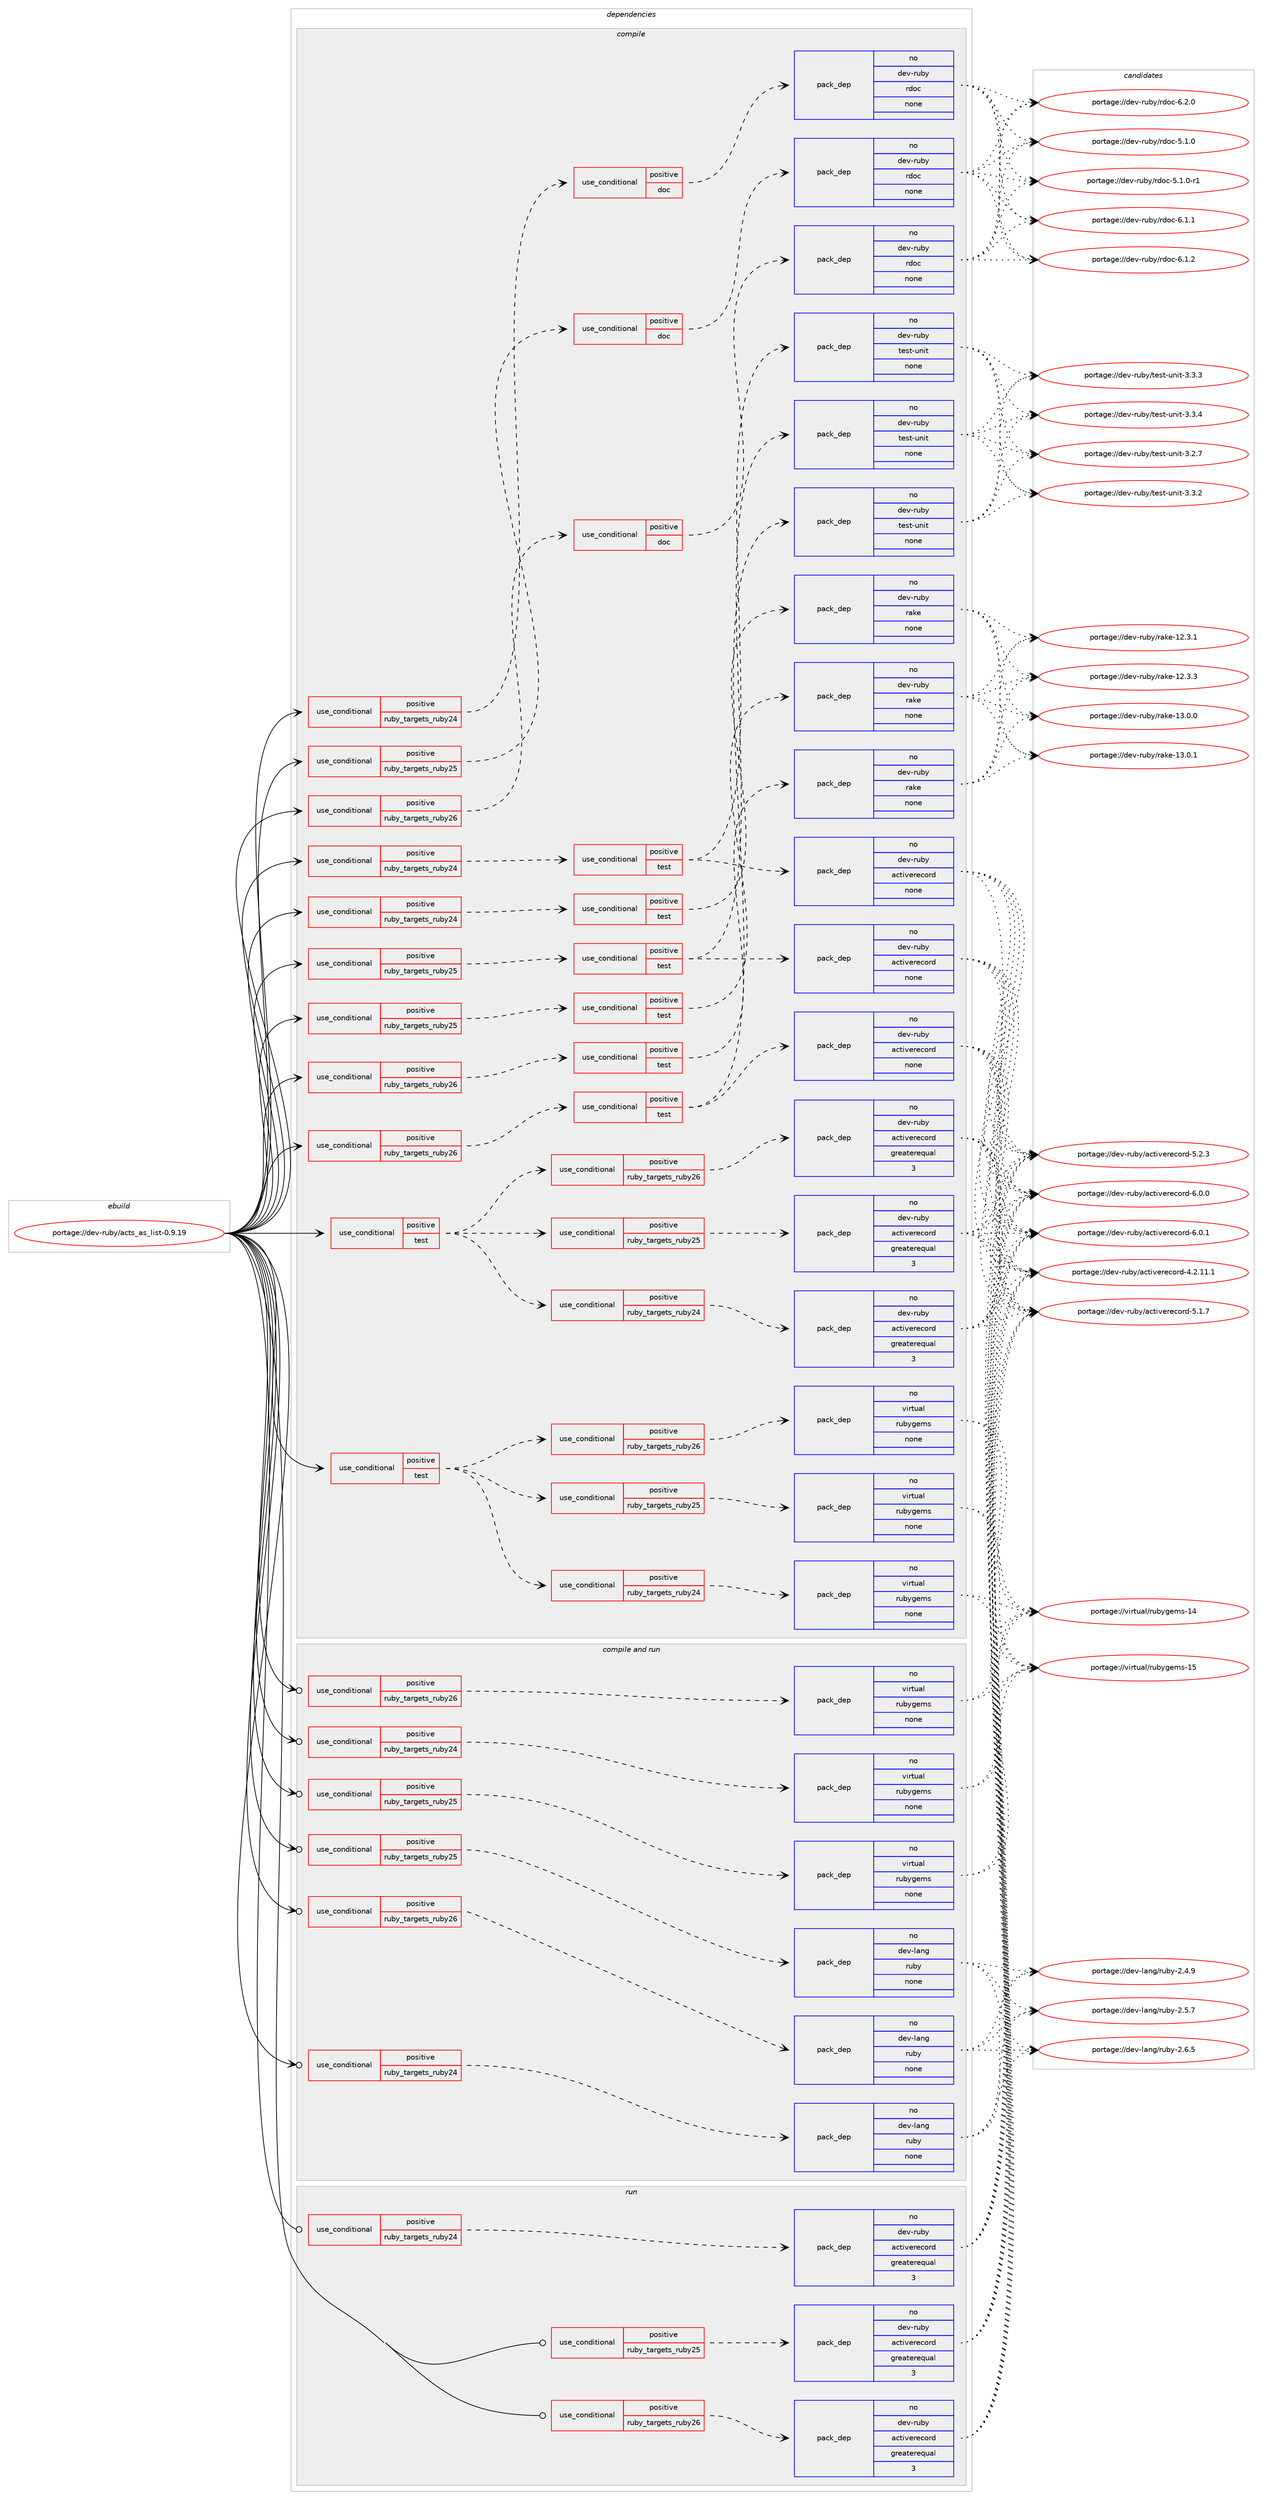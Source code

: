 digraph prolog {

# *************
# Graph options
# *************

newrank=true;
concentrate=true;
compound=true;
graph [rankdir=LR,fontname=Helvetica,fontsize=10,ranksep=1.5];#, ranksep=2.5, nodesep=0.2];
edge  [arrowhead=vee];
node  [fontname=Helvetica,fontsize=10];

# **********
# The ebuild
# **********

subgraph cluster_leftcol {
color=gray;
rank=same;
label=<<i>ebuild</i>>;
id [label="portage://dev-ruby/acts_as_list-0.9.19", color=red, width=4, href="../dev-ruby/acts_as_list-0.9.19.svg"];
}

# ****************
# The dependencies
# ****************

subgraph cluster_midcol {
color=gray;
label=<<i>dependencies</i>>;
subgraph cluster_compile {
fillcolor="#eeeeee";
style=filled;
label=<<i>compile</i>>;
subgraph cond46776 {
dependency210725 [label=<<TABLE BORDER="0" CELLBORDER="1" CELLSPACING="0" CELLPADDING="4"><TR><TD ROWSPAN="3" CELLPADDING="10">use_conditional</TD></TR><TR><TD>positive</TD></TR><TR><TD>ruby_targets_ruby24</TD></TR></TABLE>>, shape=none, color=red];
subgraph cond46777 {
dependency210726 [label=<<TABLE BORDER="0" CELLBORDER="1" CELLSPACING="0" CELLPADDING="4"><TR><TD ROWSPAN="3" CELLPADDING="10">use_conditional</TD></TR><TR><TD>positive</TD></TR><TR><TD>doc</TD></TR></TABLE>>, shape=none, color=red];
subgraph pack160495 {
dependency210727 [label=<<TABLE BORDER="0" CELLBORDER="1" CELLSPACING="0" CELLPADDING="4" WIDTH="220"><TR><TD ROWSPAN="6" CELLPADDING="30">pack_dep</TD></TR><TR><TD WIDTH="110">no</TD></TR><TR><TD>dev-ruby</TD></TR><TR><TD>rdoc</TD></TR><TR><TD>none</TD></TR><TR><TD></TD></TR></TABLE>>, shape=none, color=blue];
}
dependency210726:e -> dependency210727:w [weight=20,style="dashed",arrowhead="vee"];
}
dependency210725:e -> dependency210726:w [weight=20,style="dashed",arrowhead="vee"];
}
id:e -> dependency210725:w [weight=20,style="solid",arrowhead="vee"];
subgraph cond46778 {
dependency210728 [label=<<TABLE BORDER="0" CELLBORDER="1" CELLSPACING="0" CELLPADDING="4"><TR><TD ROWSPAN="3" CELLPADDING="10">use_conditional</TD></TR><TR><TD>positive</TD></TR><TR><TD>ruby_targets_ruby24</TD></TR></TABLE>>, shape=none, color=red];
subgraph cond46779 {
dependency210729 [label=<<TABLE BORDER="0" CELLBORDER="1" CELLSPACING="0" CELLPADDING="4"><TR><TD ROWSPAN="3" CELLPADDING="10">use_conditional</TD></TR><TR><TD>positive</TD></TR><TR><TD>test</TD></TR></TABLE>>, shape=none, color=red];
subgraph pack160496 {
dependency210730 [label=<<TABLE BORDER="0" CELLBORDER="1" CELLSPACING="0" CELLPADDING="4" WIDTH="220"><TR><TD ROWSPAN="6" CELLPADDING="30">pack_dep</TD></TR><TR><TD WIDTH="110">no</TD></TR><TR><TD>dev-ruby</TD></TR><TR><TD>rake</TD></TR><TR><TD>none</TD></TR><TR><TD></TD></TR></TABLE>>, shape=none, color=blue];
}
dependency210729:e -> dependency210730:w [weight=20,style="dashed",arrowhead="vee"];
}
dependency210728:e -> dependency210729:w [weight=20,style="dashed",arrowhead="vee"];
}
id:e -> dependency210728:w [weight=20,style="solid",arrowhead="vee"];
subgraph cond46780 {
dependency210731 [label=<<TABLE BORDER="0" CELLBORDER="1" CELLSPACING="0" CELLPADDING="4"><TR><TD ROWSPAN="3" CELLPADDING="10">use_conditional</TD></TR><TR><TD>positive</TD></TR><TR><TD>ruby_targets_ruby24</TD></TR></TABLE>>, shape=none, color=red];
subgraph cond46781 {
dependency210732 [label=<<TABLE BORDER="0" CELLBORDER="1" CELLSPACING="0" CELLPADDING="4"><TR><TD ROWSPAN="3" CELLPADDING="10">use_conditional</TD></TR><TR><TD>positive</TD></TR><TR><TD>test</TD></TR></TABLE>>, shape=none, color=red];
subgraph pack160497 {
dependency210733 [label=<<TABLE BORDER="0" CELLBORDER="1" CELLSPACING="0" CELLPADDING="4" WIDTH="220"><TR><TD ROWSPAN="6" CELLPADDING="30">pack_dep</TD></TR><TR><TD WIDTH="110">no</TD></TR><TR><TD>dev-ruby</TD></TR><TR><TD>test-unit</TD></TR><TR><TD>none</TD></TR><TR><TD></TD></TR></TABLE>>, shape=none, color=blue];
}
dependency210732:e -> dependency210733:w [weight=20,style="dashed",arrowhead="vee"];
subgraph pack160498 {
dependency210734 [label=<<TABLE BORDER="0" CELLBORDER="1" CELLSPACING="0" CELLPADDING="4" WIDTH="220"><TR><TD ROWSPAN="6" CELLPADDING="30">pack_dep</TD></TR><TR><TD WIDTH="110">no</TD></TR><TR><TD>dev-ruby</TD></TR><TR><TD>activerecord</TD></TR><TR><TD>none</TD></TR><TR><TD></TD></TR></TABLE>>, shape=none, color=blue];
}
dependency210732:e -> dependency210734:w [weight=20,style="dashed",arrowhead="vee"];
}
dependency210731:e -> dependency210732:w [weight=20,style="dashed",arrowhead="vee"];
}
id:e -> dependency210731:w [weight=20,style="solid",arrowhead="vee"];
subgraph cond46782 {
dependency210735 [label=<<TABLE BORDER="0" CELLBORDER="1" CELLSPACING="0" CELLPADDING="4"><TR><TD ROWSPAN="3" CELLPADDING="10">use_conditional</TD></TR><TR><TD>positive</TD></TR><TR><TD>ruby_targets_ruby25</TD></TR></TABLE>>, shape=none, color=red];
subgraph cond46783 {
dependency210736 [label=<<TABLE BORDER="0" CELLBORDER="1" CELLSPACING="0" CELLPADDING="4"><TR><TD ROWSPAN="3" CELLPADDING="10">use_conditional</TD></TR><TR><TD>positive</TD></TR><TR><TD>doc</TD></TR></TABLE>>, shape=none, color=red];
subgraph pack160499 {
dependency210737 [label=<<TABLE BORDER="0" CELLBORDER="1" CELLSPACING="0" CELLPADDING="4" WIDTH="220"><TR><TD ROWSPAN="6" CELLPADDING="30">pack_dep</TD></TR><TR><TD WIDTH="110">no</TD></TR><TR><TD>dev-ruby</TD></TR><TR><TD>rdoc</TD></TR><TR><TD>none</TD></TR><TR><TD></TD></TR></TABLE>>, shape=none, color=blue];
}
dependency210736:e -> dependency210737:w [weight=20,style="dashed",arrowhead="vee"];
}
dependency210735:e -> dependency210736:w [weight=20,style="dashed",arrowhead="vee"];
}
id:e -> dependency210735:w [weight=20,style="solid",arrowhead="vee"];
subgraph cond46784 {
dependency210738 [label=<<TABLE BORDER="0" CELLBORDER="1" CELLSPACING="0" CELLPADDING="4"><TR><TD ROWSPAN="3" CELLPADDING="10">use_conditional</TD></TR><TR><TD>positive</TD></TR><TR><TD>ruby_targets_ruby25</TD></TR></TABLE>>, shape=none, color=red];
subgraph cond46785 {
dependency210739 [label=<<TABLE BORDER="0" CELLBORDER="1" CELLSPACING="0" CELLPADDING="4"><TR><TD ROWSPAN="3" CELLPADDING="10">use_conditional</TD></TR><TR><TD>positive</TD></TR><TR><TD>test</TD></TR></TABLE>>, shape=none, color=red];
subgraph pack160500 {
dependency210740 [label=<<TABLE BORDER="0" CELLBORDER="1" CELLSPACING="0" CELLPADDING="4" WIDTH="220"><TR><TD ROWSPAN="6" CELLPADDING="30">pack_dep</TD></TR><TR><TD WIDTH="110">no</TD></TR><TR><TD>dev-ruby</TD></TR><TR><TD>rake</TD></TR><TR><TD>none</TD></TR><TR><TD></TD></TR></TABLE>>, shape=none, color=blue];
}
dependency210739:e -> dependency210740:w [weight=20,style="dashed",arrowhead="vee"];
}
dependency210738:e -> dependency210739:w [weight=20,style="dashed",arrowhead="vee"];
}
id:e -> dependency210738:w [weight=20,style="solid",arrowhead="vee"];
subgraph cond46786 {
dependency210741 [label=<<TABLE BORDER="0" CELLBORDER="1" CELLSPACING="0" CELLPADDING="4"><TR><TD ROWSPAN="3" CELLPADDING="10">use_conditional</TD></TR><TR><TD>positive</TD></TR><TR><TD>ruby_targets_ruby25</TD></TR></TABLE>>, shape=none, color=red];
subgraph cond46787 {
dependency210742 [label=<<TABLE BORDER="0" CELLBORDER="1" CELLSPACING="0" CELLPADDING="4"><TR><TD ROWSPAN="3" CELLPADDING="10">use_conditional</TD></TR><TR><TD>positive</TD></TR><TR><TD>test</TD></TR></TABLE>>, shape=none, color=red];
subgraph pack160501 {
dependency210743 [label=<<TABLE BORDER="0" CELLBORDER="1" CELLSPACING="0" CELLPADDING="4" WIDTH="220"><TR><TD ROWSPAN="6" CELLPADDING="30">pack_dep</TD></TR><TR><TD WIDTH="110">no</TD></TR><TR><TD>dev-ruby</TD></TR><TR><TD>test-unit</TD></TR><TR><TD>none</TD></TR><TR><TD></TD></TR></TABLE>>, shape=none, color=blue];
}
dependency210742:e -> dependency210743:w [weight=20,style="dashed",arrowhead="vee"];
subgraph pack160502 {
dependency210744 [label=<<TABLE BORDER="0" CELLBORDER="1" CELLSPACING="0" CELLPADDING="4" WIDTH="220"><TR><TD ROWSPAN="6" CELLPADDING="30">pack_dep</TD></TR><TR><TD WIDTH="110">no</TD></TR><TR><TD>dev-ruby</TD></TR><TR><TD>activerecord</TD></TR><TR><TD>none</TD></TR><TR><TD></TD></TR></TABLE>>, shape=none, color=blue];
}
dependency210742:e -> dependency210744:w [weight=20,style="dashed",arrowhead="vee"];
}
dependency210741:e -> dependency210742:w [weight=20,style="dashed",arrowhead="vee"];
}
id:e -> dependency210741:w [weight=20,style="solid",arrowhead="vee"];
subgraph cond46788 {
dependency210745 [label=<<TABLE BORDER="0" CELLBORDER="1" CELLSPACING="0" CELLPADDING="4"><TR><TD ROWSPAN="3" CELLPADDING="10">use_conditional</TD></TR><TR><TD>positive</TD></TR><TR><TD>ruby_targets_ruby26</TD></TR></TABLE>>, shape=none, color=red];
subgraph cond46789 {
dependency210746 [label=<<TABLE BORDER="0" CELLBORDER="1" CELLSPACING="0" CELLPADDING="4"><TR><TD ROWSPAN="3" CELLPADDING="10">use_conditional</TD></TR><TR><TD>positive</TD></TR><TR><TD>doc</TD></TR></TABLE>>, shape=none, color=red];
subgraph pack160503 {
dependency210747 [label=<<TABLE BORDER="0" CELLBORDER="1" CELLSPACING="0" CELLPADDING="4" WIDTH="220"><TR><TD ROWSPAN="6" CELLPADDING="30">pack_dep</TD></TR><TR><TD WIDTH="110">no</TD></TR><TR><TD>dev-ruby</TD></TR><TR><TD>rdoc</TD></TR><TR><TD>none</TD></TR><TR><TD></TD></TR></TABLE>>, shape=none, color=blue];
}
dependency210746:e -> dependency210747:w [weight=20,style="dashed",arrowhead="vee"];
}
dependency210745:e -> dependency210746:w [weight=20,style="dashed",arrowhead="vee"];
}
id:e -> dependency210745:w [weight=20,style="solid",arrowhead="vee"];
subgraph cond46790 {
dependency210748 [label=<<TABLE BORDER="0" CELLBORDER="1" CELLSPACING="0" CELLPADDING="4"><TR><TD ROWSPAN="3" CELLPADDING="10">use_conditional</TD></TR><TR><TD>positive</TD></TR><TR><TD>ruby_targets_ruby26</TD></TR></TABLE>>, shape=none, color=red];
subgraph cond46791 {
dependency210749 [label=<<TABLE BORDER="0" CELLBORDER="1" CELLSPACING="0" CELLPADDING="4"><TR><TD ROWSPAN="3" CELLPADDING="10">use_conditional</TD></TR><TR><TD>positive</TD></TR><TR><TD>test</TD></TR></TABLE>>, shape=none, color=red];
subgraph pack160504 {
dependency210750 [label=<<TABLE BORDER="0" CELLBORDER="1" CELLSPACING="0" CELLPADDING="4" WIDTH="220"><TR><TD ROWSPAN="6" CELLPADDING="30">pack_dep</TD></TR><TR><TD WIDTH="110">no</TD></TR><TR><TD>dev-ruby</TD></TR><TR><TD>rake</TD></TR><TR><TD>none</TD></TR><TR><TD></TD></TR></TABLE>>, shape=none, color=blue];
}
dependency210749:e -> dependency210750:w [weight=20,style="dashed",arrowhead="vee"];
}
dependency210748:e -> dependency210749:w [weight=20,style="dashed",arrowhead="vee"];
}
id:e -> dependency210748:w [weight=20,style="solid",arrowhead="vee"];
subgraph cond46792 {
dependency210751 [label=<<TABLE BORDER="0" CELLBORDER="1" CELLSPACING="0" CELLPADDING="4"><TR><TD ROWSPAN="3" CELLPADDING="10">use_conditional</TD></TR><TR><TD>positive</TD></TR><TR><TD>ruby_targets_ruby26</TD></TR></TABLE>>, shape=none, color=red];
subgraph cond46793 {
dependency210752 [label=<<TABLE BORDER="0" CELLBORDER="1" CELLSPACING="0" CELLPADDING="4"><TR><TD ROWSPAN="3" CELLPADDING="10">use_conditional</TD></TR><TR><TD>positive</TD></TR><TR><TD>test</TD></TR></TABLE>>, shape=none, color=red];
subgraph pack160505 {
dependency210753 [label=<<TABLE BORDER="0" CELLBORDER="1" CELLSPACING="0" CELLPADDING="4" WIDTH="220"><TR><TD ROWSPAN="6" CELLPADDING="30">pack_dep</TD></TR><TR><TD WIDTH="110">no</TD></TR><TR><TD>dev-ruby</TD></TR><TR><TD>test-unit</TD></TR><TR><TD>none</TD></TR><TR><TD></TD></TR></TABLE>>, shape=none, color=blue];
}
dependency210752:e -> dependency210753:w [weight=20,style="dashed",arrowhead="vee"];
subgraph pack160506 {
dependency210754 [label=<<TABLE BORDER="0" CELLBORDER="1" CELLSPACING="0" CELLPADDING="4" WIDTH="220"><TR><TD ROWSPAN="6" CELLPADDING="30">pack_dep</TD></TR><TR><TD WIDTH="110">no</TD></TR><TR><TD>dev-ruby</TD></TR><TR><TD>activerecord</TD></TR><TR><TD>none</TD></TR><TR><TD></TD></TR></TABLE>>, shape=none, color=blue];
}
dependency210752:e -> dependency210754:w [weight=20,style="dashed",arrowhead="vee"];
}
dependency210751:e -> dependency210752:w [weight=20,style="dashed",arrowhead="vee"];
}
id:e -> dependency210751:w [weight=20,style="solid",arrowhead="vee"];
subgraph cond46794 {
dependency210755 [label=<<TABLE BORDER="0" CELLBORDER="1" CELLSPACING="0" CELLPADDING="4"><TR><TD ROWSPAN="3" CELLPADDING="10">use_conditional</TD></TR><TR><TD>positive</TD></TR><TR><TD>test</TD></TR></TABLE>>, shape=none, color=red];
subgraph cond46795 {
dependency210756 [label=<<TABLE BORDER="0" CELLBORDER="1" CELLSPACING="0" CELLPADDING="4"><TR><TD ROWSPAN="3" CELLPADDING="10">use_conditional</TD></TR><TR><TD>positive</TD></TR><TR><TD>ruby_targets_ruby24</TD></TR></TABLE>>, shape=none, color=red];
subgraph pack160507 {
dependency210757 [label=<<TABLE BORDER="0" CELLBORDER="1" CELLSPACING="0" CELLPADDING="4" WIDTH="220"><TR><TD ROWSPAN="6" CELLPADDING="30">pack_dep</TD></TR><TR><TD WIDTH="110">no</TD></TR><TR><TD>dev-ruby</TD></TR><TR><TD>activerecord</TD></TR><TR><TD>greaterequal</TD></TR><TR><TD>3</TD></TR></TABLE>>, shape=none, color=blue];
}
dependency210756:e -> dependency210757:w [weight=20,style="dashed",arrowhead="vee"];
}
dependency210755:e -> dependency210756:w [weight=20,style="dashed",arrowhead="vee"];
subgraph cond46796 {
dependency210758 [label=<<TABLE BORDER="0" CELLBORDER="1" CELLSPACING="0" CELLPADDING="4"><TR><TD ROWSPAN="3" CELLPADDING="10">use_conditional</TD></TR><TR><TD>positive</TD></TR><TR><TD>ruby_targets_ruby25</TD></TR></TABLE>>, shape=none, color=red];
subgraph pack160508 {
dependency210759 [label=<<TABLE BORDER="0" CELLBORDER="1" CELLSPACING="0" CELLPADDING="4" WIDTH="220"><TR><TD ROWSPAN="6" CELLPADDING="30">pack_dep</TD></TR><TR><TD WIDTH="110">no</TD></TR><TR><TD>dev-ruby</TD></TR><TR><TD>activerecord</TD></TR><TR><TD>greaterequal</TD></TR><TR><TD>3</TD></TR></TABLE>>, shape=none, color=blue];
}
dependency210758:e -> dependency210759:w [weight=20,style="dashed",arrowhead="vee"];
}
dependency210755:e -> dependency210758:w [weight=20,style="dashed",arrowhead="vee"];
subgraph cond46797 {
dependency210760 [label=<<TABLE BORDER="0" CELLBORDER="1" CELLSPACING="0" CELLPADDING="4"><TR><TD ROWSPAN="3" CELLPADDING="10">use_conditional</TD></TR><TR><TD>positive</TD></TR><TR><TD>ruby_targets_ruby26</TD></TR></TABLE>>, shape=none, color=red];
subgraph pack160509 {
dependency210761 [label=<<TABLE BORDER="0" CELLBORDER="1" CELLSPACING="0" CELLPADDING="4" WIDTH="220"><TR><TD ROWSPAN="6" CELLPADDING="30">pack_dep</TD></TR><TR><TD WIDTH="110">no</TD></TR><TR><TD>dev-ruby</TD></TR><TR><TD>activerecord</TD></TR><TR><TD>greaterequal</TD></TR><TR><TD>3</TD></TR></TABLE>>, shape=none, color=blue];
}
dependency210760:e -> dependency210761:w [weight=20,style="dashed",arrowhead="vee"];
}
dependency210755:e -> dependency210760:w [weight=20,style="dashed",arrowhead="vee"];
}
id:e -> dependency210755:w [weight=20,style="solid",arrowhead="vee"];
subgraph cond46798 {
dependency210762 [label=<<TABLE BORDER="0" CELLBORDER="1" CELLSPACING="0" CELLPADDING="4"><TR><TD ROWSPAN="3" CELLPADDING="10">use_conditional</TD></TR><TR><TD>positive</TD></TR><TR><TD>test</TD></TR></TABLE>>, shape=none, color=red];
subgraph cond46799 {
dependency210763 [label=<<TABLE BORDER="0" CELLBORDER="1" CELLSPACING="0" CELLPADDING="4"><TR><TD ROWSPAN="3" CELLPADDING="10">use_conditional</TD></TR><TR><TD>positive</TD></TR><TR><TD>ruby_targets_ruby24</TD></TR></TABLE>>, shape=none, color=red];
subgraph pack160510 {
dependency210764 [label=<<TABLE BORDER="0" CELLBORDER="1" CELLSPACING="0" CELLPADDING="4" WIDTH="220"><TR><TD ROWSPAN="6" CELLPADDING="30">pack_dep</TD></TR><TR><TD WIDTH="110">no</TD></TR><TR><TD>virtual</TD></TR><TR><TD>rubygems</TD></TR><TR><TD>none</TD></TR><TR><TD></TD></TR></TABLE>>, shape=none, color=blue];
}
dependency210763:e -> dependency210764:w [weight=20,style="dashed",arrowhead="vee"];
}
dependency210762:e -> dependency210763:w [weight=20,style="dashed",arrowhead="vee"];
subgraph cond46800 {
dependency210765 [label=<<TABLE BORDER="0" CELLBORDER="1" CELLSPACING="0" CELLPADDING="4"><TR><TD ROWSPAN="3" CELLPADDING="10">use_conditional</TD></TR><TR><TD>positive</TD></TR><TR><TD>ruby_targets_ruby25</TD></TR></TABLE>>, shape=none, color=red];
subgraph pack160511 {
dependency210766 [label=<<TABLE BORDER="0" CELLBORDER="1" CELLSPACING="0" CELLPADDING="4" WIDTH="220"><TR><TD ROWSPAN="6" CELLPADDING="30">pack_dep</TD></TR><TR><TD WIDTH="110">no</TD></TR><TR><TD>virtual</TD></TR><TR><TD>rubygems</TD></TR><TR><TD>none</TD></TR><TR><TD></TD></TR></TABLE>>, shape=none, color=blue];
}
dependency210765:e -> dependency210766:w [weight=20,style="dashed",arrowhead="vee"];
}
dependency210762:e -> dependency210765:w [weight=20,style="dashed",arrowhead="vee"];
subgraph cond46801 {
dependency210767 [label=<<TABLE BORDER="0" CELLBORDER="1" CELLSPACING="0" CELLPADDING="4"><TR><TD ROWSPAN="3" CELLPADDING="10">use_conditional</TD></TR><TR><TD>positive</TD></TR><TR><TD>ruby_targets_ruby26</TD></TR></TABLE>>, shape=none, color=red];
subgraph pack160512 {
dependency210768 [label=<<TABLE BORDER="0" CELLBORDER="1" CELLSPACING="0" CELLPADDING="4" WIDTH="220"><TR><TD ROWSPAN="6" CELLPADDING="30">pack_dep</TD></TR><TR><TD WIDTH="110">no</TD></TR><TR><TD>virtual</TD></TR><TR><TD>rubygems</TD></TR><TR><TD>none</TD></TR><TR><TD></TD></TR></TABLE>>, shape=none, color=blue];
}
dependency210767:e -> dependency210768:w [weight=20,style="dashed",arrowhead="vee"];
}
dependency210762:e -> dependency210767:w [weight=20,style="dashed",arrowhead="vee"];
}
id:e -> dependency210762:w [weight=20,style="solid",arrowhead="vee"];
}
subgraph cluster_compileandrun {
fillcolor="#eeeeee";
style=filled;
label=<<i>compile and run</i>>;
subgraph cond46802 {
dependency210769 [label=<<TABLE BORDER="0" CELLBORDER="1" CELLSPACING="0" CELLPADDING="4"><TR><TD ROWSPAN="3" CELLPADDING="10">use_conditional</TD></TR><TR><TD>positive</TD></TR><TR><TD>ruby_targets_ruby24</TD></TR></TABLE>>, shape=none, color=red];
subgraph pack160513 {
dependency210770 [label=<<TABLE BORDER="0" CELLBORDER="1" CELLSPACING="0" CELLPADDING="4" WIDTH="220"><TR><TD ROWSPAN="6" CELLPADDING="30">pack_dep</TD></TR><TR><TD WIDTH="110">no</TD></TR><TR><TD>dev-lang</TD></TR><TR><TD>ruby</TD></TR><TR><TD>none</TD></TR><TR><TD></TD></TR></TABLE>>, shape=none, color=blue];
}
dependency210769:e -> dependency210770:w [weight=20,style="dashed",arrowhead="vee"];
}
id:e -> dependency210769:w [weight=20,style="solid",arrowhead="odotvee"];
subgraph cond46803 {
dependency210771 [label=<<TABLE BORDER="0" CELLBORDER="1" CELLSPACING="0" CELLPADDING="4"><TR><TD ROWSPAN="3" CELLPADDING="10">use_conditional</TD></TR><TR><TD>positive</TD></TR><TR><TD>ruby_targets_ruby24</TD></TR></TABLE>>, shape=none, color=red];
subgraph pack160514 {
dependency210772 [label=<<TABLE BORDER="0" CELLBORDER="1" CELLSPACING="0" CELLPADDING="4" WIDTH="220"><TR><TD ROWSPAN="6" CELLPADDING="30">pack_dep</TD></TR><TR><TD WIDTH="110">no</TD></TR><TR><TD>virtual</TD></TR><TR><TD>rubygems</TD></TR><TR><TD>none</TD></TR><TR><TD></TD></TR></TABLE>>, shape=none, color=blue];
}
dependency210771:e -> dependency210772:w [weight=20,style="dashed",arrowhead="vee"];
}
id:e -> dependency210771:w [weight=20,style="solid",arrowhead="odotvee"];
subgraph cond46804 {
dependency210773 [label=<<TABLE BORDER="0" CELLBORDER="1" CELLSPACING="0" CELLPADDING="4"><TR><TD ROWSPAN="3" CELLPADDING="10">use_conditional</TD></TR><TR><TD>positive</TD></TR><TR><TD>ruby_targets_ruby25</TD></TR></TABLE>>, shape=none, color=red];
subgraph pack160515 {
dependency210774 [label=<<TABLE BORDER="0" CELLBORDER="1" CELLSPACING="0" CELLPADDING="4" WIDTH="220"><TR><TD ROWSPAN="6" CELLPADDING="30">pack_dep</TD></TR><TR><TD WIDTH="110">no</TD></TR><TR><TD>dev-lang</TD></TR><TR><TD>ruby</TD></TR><TR><TD>none</TD></TR><TR><TD></TD></TR></TABLE>>, shape=none, color=blue];
}
dependency210773:e -> dependency210774:w [weight=20,style="dashed",arrowhead="vee"];
}
id:e -> dependency210773:w [weight=20,style="solid",arrowhead="odotvee"];
subgraph cond46805 {
dependency210775 [label=<<TABLE BORDER="0" CELLBORDER="1" CELLSPACING="0" CELLPADDING="4"><TR><TD ROWSPAN="3" CELLPADDING="10">use_conditional</TD></TR><TR><TD>positive</TD></TR><TR><TD>ruby_targets_ruby25</TD></TR></TABLE>>, shape=none, color=red];
subgraph pack160516 {
dependency210776 [label=<<TABLE BORDER="0" CELLBORDER="1" CELLSPACING="0" CELLPADDING="4" WIDTH="220"><TR><TD ROWSPAN="6" CELLPADDING="30">pack_dep</TD></TR><TR><TD WIDTH="110">no</TD></TR><TR><TD>virtual</TD></TR><TR><TD>rubygems</TD></TR><TR><TD>none</TD></TR><TR><TD></TD></TR></TABLE>>, shape=none, color=blue];
}
dependency210775:e -> dependency210776:w [weight=20,style="dashed",arrowhead="vee"];
}
id:e -> dependency210775:w [weight=20,style="solid",arrowhead="odotvee"];
subgraph cond46806 {
dependency210777 [label=<<TABLE BORDER="0" CELLBORDER="1" CELLSPACING="0" CELLPADDING="4"><TR><TD ROWSPAN="3" CELLPADDING="10">use_conditional</TD></TR><TR><TD>positive</TD></TR><TR><TD>ruby_targets_ruby26</TD></TR></TABLE>>, shape=none, color=red];
subgraph pack160517 {
dependency210778 [label=<<TABLE BORDER="0" CELLBORDER="1" CELLSPACING="0" CELLPADDING="4" WIDTH="220"><TR><TD ROWSPAN="6" CELLPADDING="30">pack_dep</TD></TR><TR><TD WIDTH="110">no</TD></TR><TR><TD>dev-lang</TD></TR><TR><TD>ruby</TD></TR><TR><TD>none</TD></TR><TR><TD></TD></TR></TABLE>>, shape=none, color=blue];
}
dependency210777:e -> dependency210778:w [weight=20,style="dashed",arrowhead="vee"];
}
id:e -> dependency210777:w [weight=20,style="solid",arrowhead="odotvee"];
subgraph cond46807 {
dependency210779 [label=<<TABLE BORDER="0" CELLBORDER="1" CELLSPACING="0" CELLPADDING="4"><TR><TD ROWSPAN="3" CELLPADDING="10">use_conditional</TD></TR><TR><TD>positive</TD></TR><TR><TD>ruby_targets_ruby26</TD></TR></TABLE>>, shape=none, color=red];
subgraph pack160518 {
dependency210780 [label=<<TABLE BORDER="0" CELLBORDER="1" CELLSPACING="0" CELLPADDING="4" WIDTH="220"><TR><TD ROWSPAN="6" CELLPADDING="30">pack_dep</TD></TR><TR><TD WIDTH="110">no</TD></TR><TR><TD>virtual</TD></TR><TR><TD>rubygems</TD></TR><TR><TD>none</TD></TR><TR><TD></TD></TR></TABLE>>, shape=none, color=blue];
}
dependency210779:e -> dependency210780:w [weight=20,style="dashed",arrowhead="vee"];
}
id:e -> dependency210779:w [weight=20,style="solid",arrowhead="odotvee"];
}
subgraph cluster_run {
fillcolor="#eeeeee";
style=filled;
label=<<i>run</i>>;
subgraph cond46808 {
dependency210781 [label=<<TABLE BORDER="0" CELLBORDER="1" CELLSPACING="0" CELLPADDING="4"><TR><TD ROWSPAN="3" CELLPADDING="10">use_conditional</TD></TR><TR><TD>positive</TD></TR><TR><TD>ruby_targets_ruby24</TD></TR></TABLE>>, shape=none, color=red];
subgraph pack160519 {
dependency210782 [label=<<TABLE BORDER="0" CELLBORDER="1" CELLSPACING="0" CELLPADDING="4" WIDTH="220"><TR><TD ROWSPAN="6" CELLPADDING="30">pack_dep</TD></TR><TR><TD WIDTH="110">no</TD></TR><TR><TD>dev-ruby</TD></TR><TR><TD>activerecord</TD></TR><TR><TD>greaterequal</TD></TR><TR><TD>3</TD></TR></TABLE>>, shape=none, color=blue];
}
dependency210781:e -> dependency210782:w [weight=20,style="dashed",arrowhead="vee"];
}
id:e -> dependency210781:w [weight=20,style="solid",arrowhead="odot"];
subgraph cond46809 {
dependency210783 [label=<<TABLE BORDER="0" CELLBORDER="1" CELLSPACING="0" CELLPADDING="4"><TR><TD ROWSPAN="3" CELLPADDING="10">use_conditional</TD></TR><TR><TD>positive</TD></TR><TR><TD>ruby_targets_ruby25</TD></TR></TABLE>>, shape=none, color=red];
subgraph pack160520 {
dependency210784 [label=<<TABLE BORDER="0" CELLBORDER="1" CELLSPACING="0" CELLPADDING="4" WIDTH="220"><TR><TD ROWSPAN="6" CELLPADDING="30">pack_dep</TD></TR><TR><TD WIDTH="110">no</TD></TR><TR><TD>dev-ruby</TD></TR><TR><TD>activerecord</TD></TR><TR><TD>greaterequal</TD></TR><TR><TD>3</TD></TR></TABLE>>, shape=none, color=blue];
}
dependency210783:e -> dependency210784:w [weight=20,style="dashed",arrowhead="vee"];
}
id:e -> dependency210783:w [weight=20,style="solid",arrowhead="odot"];
subgraph cond46810 {
dependency210785 [label=<<TABLE BORDER="0" CELLBORDER="1" CELLSPACING="0" CELLPADDING="4"><TR><TD ROWSPAN="3" CELLPADDING="10">use_conditional</TD></TR><TR><TD>positive</TD></TR><TR><TD>ruby_targets_ruby26</TD></TR></TABLE>>, shape=none, color=red];
subgraph pack160521 {
dependency210786 [label=<<TABLE BORDER="0" CELLBORDER="1" CELLSPACING="0" CELLPADDING="4" WIDTH="220"><TR><TD ROWSPAN="6" CELLPADDING="30">pack_dep</TD></TR><TR><TD WIDTH="110">no</TD></TR><TR><TD>dev-ruby</TD></TR><TR><TD>activerecord</TD></TR><TR><TD>greaterequal</TD></TR><TR><TD>3</TD></TR></TABLE>>, shape=none, color=blue];
}
dependency210785:e -> dependency210786:w [weight=20,style="dashed",arrowhead="vee"];
}
id:e -> dependency210785:w [weight=20,style="solid",arrowhead="odot"];
}
}

# **************
# The candidates
# **************

subgraph cluster_choices {
rank=same;
color=gray;
label=<<i>candidates</i>>;

subgraph choice160495 {
color=black;
nodesep=1;
choiceportage10010111845114117981214711410011199455346494648 [label="portage://dev-ruby/rdoc-5.1.0", color=red, width=4,href="../dev-ruby/rdoc-5.1.0.svg"];
choiceportage100101118451141179812147114100111994553464946484511449 [label="portage://dev-ruby/rdoc-5.1.0-r1", color=red, width=4,href="../dev-ruby/rdoc-5.1.0-r1.svg"];
choiceportage10010111845114117981214711410011199455446494649 [label="portage://dev-ruby/rdoc-6.1.1", color=red, width=4,href="../dev-ruby/rdoc-6.1.1.svg"];
choiceportage10010111845114117981214711410011199455446494650 [label="portage://dev-ruby/rdoc-6.1.2", color=red, width=4,href="../dev-ruby/rdoc-6.1.2.svg"];
choiceportage10010111845114117981214711410011199455446504648 [label="portage://dev-ruby/rdoc-6.2.0", color=red, width=4,href="../dev-ruby/rdoc-6.2.0.svg"];
dependency210727:e -> choiceportage10010111845114117981214711410011199455346494648:w [style=dotted,weight="100"];
dependency210727:e -> choiceportage100101118451141179812147114100111994553464946484511449:w [style=dotted,weight="100"];
dependency210727:e -> choiceportage10010111845114117981214711410011199455446494649:w [style=dotted,weight="100"];
dependency210727:e -> choiceportage10010111845114117981214711410011199455446494650:w [style=dotted,weight="100"];
dependency210727:e -> choiceportage10010111845114117981214711410011199455446504648:w [style=dotted,weight="100"];
}
subgraph choice160496 {
color=black;
nodesep=1;
choiceportage1001011184511411798121471149710710145495046514649 [label="portage://dev-ruby/rake-12.3.1", color=red, width=4,href="../dev-ruby/rake-12.3.1.svg"];
choiceportage1001011184511411798121471149710710145495046514651 [label="portage://dev-ruby/rake-12.3.3", color=red, width=4,href="../dev-ruby/rake-12.3.3.svg"];
choiceportage1001011184511411798121471149710710145495146484648 [label="portage://dev-ruby/rake-13.0.0", color=red, width=4,href="../dev-ruby/rake-13.0.0.svg"];
choiceportage1001011184511411798121471149710710145495146484649 [label="portage://dev-ruby/rake-13.0.1", color=red, width=4,href="../dev-ruby/rake-13.0.1.svg"];
dependency210730:e -> choiceportage1001011184511411798121471149710710145495046514649:w [style=dotted,weight="100"];
dependency210730:e -> choiceportage1001011184511411798121471149710710145495046514651:w [style=dotted,weight="100"];
dependency210730:e -> choiceportage1001011184511411798121471149710710145495146484648:w [style=dotted,weight="100"];
dependency210730:e -> choiceportage1001011184511411798121471149710710145495146484649:w [style=dotted,weight="100"];
}
subgraph choice160497 {
color=black;
nodesep=1;
choiceportage10010111845114117981214711610111511645117110105116455146504655 [label="portage://dev-ruby/test-unit-3.2.7", color=red, width=4,href="../dev-ruby/test-unit-3.2.7.svg"];
choiceportage10010111845114117981214711610111511645117110105116455146514650 [label="portage://dev-ruby/test-unit-3.3.2", color=red, width=4,href="../dev-ruby/test-unit-3.3.2.svg"];
choiceportage10010111845114117981214711610111511645117110105116455146514651 [label="portage://dev-ruby/test-unit-3.3.3", color=red, width=4,href="../dev-ruby/test-unit-3.3.3.svg"];
choiceportage10010111845114117981214711610111511645117110105116455146514652 [label="portage://dev-ruby/test-unit-3.3.4", color=red, width=4,href="../dev-ruby/test-unit-3.3.4.svg"];
dependency210733:e -> choiceportage10010111845114117981214711610111511645117110105116455146504655:w [style=dotted,weight="100"];
dependency210733:e -> choiceportage10010111845114117981214711610111511645117110105116455146514650:w [style=dotted,weight="100"];
dependency210733:e -> choiceportage10010111845114117981214711610111511645117110105116455146514651:w [style=dotted,weight="100"];
dependency210733:e -> choiceportage10010111845114117981214711610111511645117110105116455146514652:w [style=dotted,weight="100"];
}
subgraph choice160498 {
color=black;
nodesep=1;
choiceportage100101118451141179812147979911610511810111410199111114100455246504649494649 [label="portage://dev-ruby/activerecord-4.2.11.1", color=red, width=4,href="../dev-ruby/activerecord-4.2.11.1.svg"];
choiceportage100101118451141179812147979911610511810111410199111114100455346494655 [label="portage://dev-ruby/activerecord-5.1.7", color=red, width=4,href="../dev-ruby/activerecord-5.1.7.svg"];
choiceportage100101118451141179812147979911610511810111410199111114100455346504651 [label="portage://dev-ruby/activerecord-5.2.3", color=red, width=4,href="../dev-ruby/activerecord-5.2.3.svg"];
choiceportage100101118451141179812147979911610511810111410199111114100455446484648 [label="portage://dev-ruby/activerecord-6.0.0", color=red, width=4,href="../dev-ruby/activerecord-6.0.0.svg"];
choiceportage100101118451141179812147979911610511810111410199111114100455446484649 [label="portage://dev-ruby/activerecord-6.0.1", color=red, width=4,href="../dev-ruby/activerecord-6.0.1.svg"];
dependency210734:e -> choiceportage100101118451141179812147979911610511810111410199111114100455246504649494649:w [style=dotted,weight="100"];
dependency210734:e -> choiceportage100101118451141179812147979911610511810111410199111114100455346494655:w [style=dotted,weight="100"];
dependency210734:e -> choiceportage100101118451141179812147979911610511810111410199111114100455346504651:w [style=dotted,weight="100"];
dependency210734:e -> choiceportage100101118451141179812147979911610511810111410199111114100455446484648:w [style=dotted,weight="100"];
dependency210734:e -> choiceportage100101118451141179812147979911610511810111410199111114100455446484649:w [style=dotted,weight="100"];
}
subgraph choice160499 {
color=black;
nodesep=1;
choiceportage10010111845114117981214711410011199455346494648 [label="portage://dev-ruby/rdoc-5.1.0", color=red, width=4,href="../dev-ruby/rdoc-5.1.0.svg"];
choiceportage100101118451141179812147114100111994553464946484511449 [label="portage://dev-ruby/rdoc-5.1.0-r1", color=red, width=4,href="../dev-ruby/rdoc-5.1.0-r1.svg"];
choiceportage10010111845114117981214711410011199455446494649 [label="portage://dev-ruby/rdoc-6.1.1", color=red, width=4,href="../dev-ruby/rdoc-6.1.1.svg"];
choiceportage10010111845114117981214711410011199455446494650 [label="portage://dev-ruby/rdoc-6.1.2", color=red, width=4,href="../dev-ruby/rdoc-6.1.2.svg"];
choiceportage10010111845114117981214711410011199455446504648 [label="portage://dev-ruby/rdoc-6.2.0", color=red, width=4,href="../dev-ruby/rdoc-6.2.0.svg"];
dependency210737:e -> choiceportage10010111845114117981214711410011199455346494648:w [style=dotted,weight="100"];
dependency210737:e -> choiceportage100101118451141179812147114100111994553464946484511449:w [style=dotted,weight="100"];
dependency210737:e -> choiceportage10010111845114117981214711410011199455446494649:w [style=dotted,weight="100"];
dependency210737:e -> choiceportage10010111845114117981214711410011199455446494650:w [style=dotted,weight="100"];
dependency210737:e -> choiceportage10010111845114117981214711410011199455446504648:w [style=dotted,weight="100"];
}
subgraph choice160500 {
color=black;
nodesep=1;
choiceportage1001011184511411798121471149710710145495046514649 [label="portage://dev-ruby/rake-12.3.1", color=red, width=4,href="../dev-ruby/rake-12.3.1.svg"];
choiceportage1001011184511411798121471149710710145495046514651 [label="portage://dev-ruby/rake-12.3.3", color=red, width=4,href="../dev-ruby/rake-12.3.3.svg"];
choiceportage1001011184511411798121471149710710145495146484648 [label="portage://dev-ruby/rake-13.0.0", color=red, width=4,href="../dev-ruby/rake-13.0.0.svg"];
choiceportage1001011184511411798121471149710710145495146484649 [label="portage://dev-ruby/rake-13.0.1", color=red, width=4,href="../dev-ruby/rake-13.0.1.svg"];
dependency210740:e -> choiceportage1001011184511411798121471149710710145495046514649:w [style=dotted,weight="100"];
dependency210740:e -> choiceportage1001011184511411798121471149710710145495046514651:w [style=dotted,weight="100"];
dependency210740:e -> choiceportage1001011184511411798121471149710710145495146484648:w [style=dotted,weight="100"];
dependency210740:e -> choiceportage1001011184511411798121471149710710145495146484649:w [style=dotted,weight="100"];
}
subgraph choice160501 {
color=black;
nodesep=1;
choiceportage10010111845114117981214711610111511645117110105116455146504655 [label="portage://dev-ruby/test-unit-3.2.7", color=red, width=4,href="../dev-ruby/test-unit-3.2.7.svg"];
choiceportage10010111845114117981214711610111511645117110105116455146514650 [label="portage://dev-ruby/test-unit-3.3.2", color=red, width=4,href="../dev-ruby/test-unit-3.3.2.svg"];
choiceportage10010111845114117981214711610111511645117110105116455146514651 [label="portage://dev-ruby/test-unit-3.3.3", color=red, width=4,href="../dev-ruby/test-unit-3.3.3.svg"];
choiceportage10010111845114117981214711610111511645117110105116455146514652 [label="portage://dev-ruby/test-unit-3.3.4", color=red, width=4,href="../dev-ruby/test-unit-3.3.4.svg"];
dependency210743:e -> choiceportage10010111845114117981214711610111511645117110105116455146504655:w [style=dotted,weight="100"];
dependency210743:e -> choiceportage10010111845114117981214711610111511645117110105116455146514650:w [style=dotted,weight="100"];
dependency210743:e -> choiceportage10010111845114117981214711610111511645117110105116455146514651:w [style=dotted,weight="100"];
dependency210743:e -> choiceportage10010111845114117981214711610111511645117110105116455146514652:w [style=dotted,weight="100"];
}
subgraph choice160502 {
color=black;
nodesep=1;
choiceportage100101118451141179812147979911610511810111410199111114100455246504649494649 [label="portage://dev-ruby/activerecord-4.2.11.1", color=red, width=4,href="../dev-ruby/activerecord-4.2.11.1.svg"];
choiceportage100101118451141179812147979911610511810111410199111114100455346494655 [label="portage://dev-ruby/activerecord-5.1.7", color=red, width=4,href="../dev-ruby/activerecord-5.1.7.svg"];
choiceportage100101118451141179812147979911610511810111410199111114100455346504651 [label="portage://dev-ruby/activerecord-5.2.3", color=red, width=4,href="../dev-ruby/activerecord-5.2.3.svg"];
choiceportage100101118451141179812147979911610511810111410199111114100455446484648 [label="portage://dev-ruby/activerecord-6.0.0", color=red, width=4,href="../dev-ruby/activerecord-6.0.0.svg"];
choiceportage100101118451141179812147979911610511810111410199111114100455446484649 [label="portage://dev-ruby/activerecord-6.0.1", color=red, width=4,href="../dev-ruby/activerecord-6.0.1.svg"];
dependency210744:e -> choiceportage100101118451141179812147979911610511810111410199111114100455246504649494649:w [style=dotted,weight="100"];
dependency210744:e -> choiceportage100101118451141179812147979911610511810111410199111114100455346494655:w [style=dotted,weight="100"];
dependency210744:e -> choiceportage100101118451141179812147979911610511810111410199111114100455346504651:w [style=dotted,weight="100"];
dependency210744:e -> choiceportage100101118451141179812147979911610511810111410199111114100455446484648:w [style=dotted,weight="100"];
dependency210744:e -> choiceportage100101118451141179812147979911610511810111410199111114100455446484649:w [style=dotted,weight="100"];
}
subgraph choice160503 {
color=black;
nodesep=1;
choiceportage10010111845114117981214711410011199455346494648 [label="portage://dev-ruby/rdoc-5.1.0", color=red, width=4,href="../dev-ruby/rdoc-5.1.0.svg"];
choiceportage100101118451141179812147114100111994553464946484511449 [label="portage://dev-ruby/rdoc-5.1.0-r1", color=red, width=4,href="../dev-ruby/rdoc-5.1.0-r1.svg"];
choiceportage10010111845114117981214711410011199455446494649 [label="portage://dev-ruby/rdoc-6.1.1", color=red, width=4,href="../dev-ruby/rdoc-6.1.1.svg"];
choiceportage10010111845114117981214711410011199455446494650 [label="portage://dev-ruby/rdoc-6.1.2", color=red, width=4,href="../dev-ruby/rdoc-6.1.2.svg"];
choiceportage10010111845114117981214711410011199455446504648 [label="portage://dev-ruby/rdoc-6.2.0", color=red, width=4,href="../dev-ruby/rdoc-6.2.0.svg"];
dependency210747:e -> choiceportage10010111845114117981214711410011199455346494648:w [style=dotted,weight="100"];
dependency210747:e -> choiceportage100101118451141179812147114100111994553464946484511449:w [style=dotted,weight="100"];
dependency210747:e -> choiceportage10010111845114117981214711410011199455446494649:w [style=dotted,weight="100"];
dependency210747:e -> choiceportage10010111845114117981214711410011199455446494650:w [style=dotted,weight="100"];
dependency210747:e -> choiceportage10010111845114117981214711410011199455446504648:w [style=dotted,weight="100"];
}
subgraph choice160504 {
color=black;
nodesep=1;
choiceportage1001011184511411798121471149710710145495046514649 [label="portage://dev-ruby/rake-12.3.1", color=red, width=4,href="../dev-ruby/rake-12.3.1.svg"];
choiceportage1001011184511411798121471149710710145495046514651 [label="portage://dev-ruby/rake-12.3.3", color=red, width=4,href="../dev-ruby/rake-12.3.3.svg"];
choiceportage1001011184511411798121471149710710145495146484648 [label="portage://dev-ruby/rake-13.0.0", color=red, width=4,href="../dev-ruby/rake-13.0.0.svg"];
choiceportage1001011184511411798121471149710710145495146484649 [label="portage://dev-ruby/rake-13.0.1", color=red, width=4,href="../dev-ruby/rake-13.0.1.svg"];
dependency210750:e -> choiceportage1001011184511411798121471149710710145495046514649:w [style=dotted,weight="100"];
dependency210750:e -> choiceportage1001011184511411798121471149710710145495046514651:w [style=dotted,weight="100"];
dependency210750:e -> choiceportage1001011184511411798121471149710710145495146484648:w [style=dotted,weight="100"];
dependency210750:e -> choiceportage1001011184511411798121471149710710145495146484649:w [style=dotted,weight="100"];
}
subgraph choice160505 {
color=black;
nodesep=1;
choiceportage10010111845114117981214711610111511645117110105116455146504655 [label="portage://dev-ruby/test-unit-3.2.7", color=red, width=4,href="../dev-ruby/test-unit-3.2.7.svg"];
choiceportage10010111845114117981214711610111511645117110105116455146514650 [label="portage://dev-ruby/test-unit-3.3.2", color=red, width=4,href="../dev-ruby/test-unit-3.3.2.svg"];
choiceportage10010111845114117981214711610111511645117110105116455146514651 [label="portage://dev-ruby/test-unit-3.3.3", color=red, width=4,href="../dev-ruby/test-unit-3.3.3.svg"];
choiceportage10010111845114117981214711610111511645117110105116455146514652 [label="portage://dev-ruby/test-unit-3.3.4", color=red, width=4,href="../dev-ruby/test-unit-3.3.4.svg"];
dependency210753:e -> choiceportage10010111845114117981214711610111511645117110105116455146504655:w [style=dotted,weight="100"];
dependency210753:e -> choiceportage10010111845114117981214711610111511645117110105116455146514650:w [style=dotted,weight="100"];
dependency210753:e -> choiceportage10010111845114117981214711610111511645117110105116455146514651:w [style=dotted,weight="100"];
dependency210753:e -> choiceportage10010111845114117981214711610111511645117110105116455146514652:w [style=dotted,weight="100"];
}
subgraph choice160506 {
color=black;
nodesep=1;
choiceportage100101118451141179812147979911610511810111410199111114100455246504649494649 [label="portage://dev-ruby/activerecord-4.2.11.1", color=red, width=4,href="../dev-ruby/activerecord-4.2.11.1.svg"];
choiceportage100101118451141179812147979911610511810111410199111114100455346494655 [label="portage://dev-ruby/activerecord-5.1.7", color=red, width=4,href="../dev-ruby/activerecord-5.1.7.svg"];
choiceportage100101118451141179812147979911610511810111410199111114100455346504651 [label="portage://dev-ruby/activerecord-5.2.3", color=red, width=4,href="../dev-ruby/activerecord-5.2.3.svg"];
choiceportage100101118451141179812147979911610511810111410199111114100455446484648 [label="portage://dev-ruby/activerecord-6.0.0", color=red, width=4,href="../dev-ruby/activerecord-6.0.0.svg"];
choiceportage100101118451141179812147979911610511810111410199111114100455446484649 [label="portage://dev-ruby/activerecord-6.0.1", color=red, width=4,href="../dev-ruby/activerecord-6.0.1.svg"];
dependency210754:e -> choiceportage100101118451141179812147979911610511810111410199111114100455246504649494649:w [style=dotted,weight="100"];
dependency210754:e -> choiceportage100101118451141179812147979911610511810111410199111114100455346494655:w [style=dotted,weight="100"];
dependency210754:e -> choiceportage100101118451141179812147979911610511810111410199111114100455346504651:w [style=dotted,weight="100"];
dependency210754:e -> choiceportage100101118451141179812147979911610511810111410199111114100455446484648:w [style=dotted,weight="100"];
dependency210754:e -> choiceportage100101118451141179812147979911610511810111410199111114100455446484649:w [style=dotted,weight="100"];
}
subgraph choice160507 {
color=black;
nodesep=1;
choiceportage100101118451141179812147979911610511810111410199111114100455246504649494649 [label="portage://dev-ruby/activerecord-4.2.11.1", color=red, width=4,href="../dev-ruby/activerecord-4.2.11.1.svg"];
choiceportage100101118451141179812147979911610511810111410199111114100455346494655 [label="portage://dev-ruby/activerecord-5.1.7", color=red, width=4,href="../dev-ruby/activerecord-5.1.7.svg"];
choiceportage100101118451141179812147979911610511810111410199111114100455346504651 [label="portage://dev-ruby/activerecord-5.2.3", color=red, width=4,href="../dev-ruby/activerecord-5.2.3.svg"];
choiceportage100101118451141179812147979911610511810111410199111114100455446484648 [label="portage://dev-ruby/activerecord-6.0.0", color=red, width=4,href="../dev-ruby/activerecord-6.0.0.svg"];
choiceportage100101118451141179812147979911610511810111410199111114100455446484649 [label="portage://dev-ruby/activerecord-6.0.1", color=red, width=4,href="../dev-ruby/activerecord-6.0.1.svg"];
dependency210757:e -> choiceportage100101118451141179812147979911610511810111410199111114100455246504649494649:w [style=dotted,weight="100"];
dependency210757:e -> choiceportage100101118451141179812147979911610511810111410199111114100455346494655:w [style=dotted,weight="100"];
dependency210757:e -> choiceportage100101118451141179812147979911610511810111410199111114100455346504651:w [style=dotted,weight="100"];
dependency210757:e -> choiceportage100101118451141179812147979911610511810111410199111114100455446484648:w [style=dotted,weight="100"];
dependency210757:e -> choiceportage100101118451141179812147979911610511810111410199111114100455446484649:w [style=dotted,weight="100"];
}
subgraph choice160508 {
color=black;
nodesep=1;
choiceportage100101118451141179812147979911610511810111410199111114100455246504649494649 [label="portage://dev-ruby/activerecord-4.2.11.1", color=red, width=4,href="../dev-ruby/activerecord-4.2.11.1.svg"];
choiceportage100101118451141179812147979911610511810111410199111114100455346494655 [label="portage://dev-ruby/activerecord-5.1.7", color=red, width=4,href="../dev-ruby/activerecord-5.1.7.svg"];
choiceportage100101118451141179812147979911610511810111410199111114100455346504651 [label="portage://dev-ruby/activerecord-5.2.3", color=red, width=4,href="../dev-ruby/activerecord-5.2.3.svg"];
choiceportage100101118451141179812147979911610511810111410199111114100455446484648 [label="portage://dev-ruby/activerecord-6.0.0", color=red, width=4,href="../dev-ruby/activerecord-6.0.0.svg"];
choiceportage100101118451141179812147979911610511810111410199111114100455446484649 [label="portage://dev-ruby/activerecord-6.0.1", color=red, width=4,href="../dev-ruby/activerecord-6.0.1.svg"];
dependency210759:e -> choiceportage100101118451141179812147979911610511810111410199111114100455246504649494649:w [style=dotted,weight="100"];
dependency210759:e -> choiceportage100101118451141179812147979911610511810111410199111114100455346494655:w [style=dotted,weight="100"];
dependency210759:e -> choiceportage100101118451141179812147979911610511810111410199111114100455346504651:w [style=dotted,weight="100"];
dependency210759:e -> choiceportage100101118451141179812147979911610511810111410199111114100455446484648:w [style=dotted,weight="100"];
dependency210759:e -> choiceportage100101118451141179812147979911610511810111410199111114100455446484649:w [style=dotted,weight="100"];
}
subgraph choice160509 {
color=black;
nodesep=1;
choiceportage100101118451141179812147979911610511810111410199111114100455246504649494649 [label="portage://dev-ruby/activerecord-4.2.11.1", color=red, width=4,href="../dev-ruby/activerecord-4.2.11.1.svg"];
choiceportage100101118451141179812147979911610511810111410199111114100455346494655 [label="portage://dev-ruby/activerecord-5.1.7", color=red, width=4,href="../dev-ruby/activerecord-5.1.7.svg"];
choiceportage100101118451141179812147979911610511810111410199111114100455346504651 [label="portage://dev-ruby/activerecord-5.2.3", color=red, width=4,href="../dev-ruby/activerecord-5.2.3.svg"];
choiceportage100101118451141179812147979911610511810111410199111114100455446484648 [label="portage://dev-ruby/activerecord-6.0.0", color=red, width=4,href="../dev-ruby/activerecord-6.0.0.svg"];
choiceportage100101118451141179812147979911610511810111410199111114100455446484649 [label="portage://dev-ruby/activerecord-6.0.1", color=red, width=4,href="../dev-ruby/activerecord-6.0.1.svg"];
dependency210761:e -> choiceportage100101118451141179812147979911610511810111410199111114100455246504649494649:w [style=dotted,weight="100"];
dependency210761:e -> choiceportage100101118451141179812147979911610511810111410199111114100455346494655:w [style=dotted,weight="100"];
dependency210761:e -> choiceportage100101118451141179812147979911610511810111410199111114100455346504651:w [style=dotted,weight="100"];
dependency210761:e -> choiceportage100101118451141179812147979911610511810111410199111114100455446484648:w [style=dotted,weight="100"];
dependency210761:e -> choiceportage100101118451141179812147979911610511810111410199111114100455446484649:w [style=dotted,weight="100"];
}
subgraph choice160510 {
color=black;
nodesep=1;
choiceportage118105114116117971084711411798121103101109115454952 [label="portage://virtual/rubygems-14", color=red, width=4,href="../virtual/rubygems-14.svg"];
choiceportage118105114116117971084711411798121103101109115454953 [label="portage://virtual/rubygems-15", color=red, width=4,href="../virtual/rubygems-15.svg"];
dependency210764:e -> choiceportage118105114116117971084711411798121103101109115454952:w [style=dotted,weight="100"];
dependency210764:e -> choiceportage118105114116117971084711411798121103101109115454953:w [style=dotted,weight="100"];
}
subgraph choice160511 {
color=black;
nodesep=1;
choiceportage118105114116117971084711411798121103101109115454952 [label="portage://virtual/rubygems-14", color=red, width=4,href="../virtual/rubygems-14.svg"];
choiceportage118105114116117971084711411798121103101109115454953 [label="portage://virtual/rubygems-15", color=red, width=4,href="../virtual/rubygems-15.svg"];
dependency210766:e -> choiceportage118105114116117971084711411798121103101109115454952:w [style=dotted,weight="100"];
dependency210766:e -> choiceportage118105114116117971084711411798121103101109115454953:w [style=dotted,weight="100"];
}
subgraph choice160512 {
color=black;
nodesep=1;
choiceportage118105114116117971084711411798121103101109115454952 [label="portage://virtual/rubygems-14", color=red, width=4,href="../virtual/rubygems-14.svg"];
choiceportage118105114116117971084711411798121103101109115454953 [label="portage://virtual/rubygems-15", color=red, width=4,href="../virtual/rubygems-15.svg"];
dependency210768:e -> choiceportage118105114116117971084711411798121103101109115454952:w [style=dotted,weight="100"];
dependency210768:e -> choiceportage118105114116117971084711411798121103101109115454953:w [style=dotted,weight="100"];
}
subgraph choice160513 {
color=black;
nodesep=1;
choiceportage10010111845108971101034711411798121455046524657 [label="portage://dev-lang/ruby-2.4.9", color=red, width=4,href="../dev-lang/ruby-2.4.9.svg"];
choiceportage10010111845108971101034711411798121455046534655 [label="portage://dev-lang/ruby-2.5.7", color=red, width=4,href="../dev-lang/ruby-2.5.7.svg"];
choiceportage10010111845108971101034711411798121455046544653 [label="portage://dev-lang/ruby-2.6.5", color=red, width=4,href="../dev-lang/ruby-2.6.5.svg"];
dependency210770:e -> choiceportage10010111845108971101034711411798121455046524657:w [style=dotted,weight="100"];
dependency210770:e -> choiceportage10010111845108971101034711411798121455046534655:w [style=dotted,weight="100"];
dependency210770:e -> choiceportage10010111845108971101034711411798121455046544653:w [style=dotted,weight="100"];
}
subgraph choice160514 {
color=black;
nodesep=1;
choiceportage118105114116117971084711411798121103101109115454952 [label="portage://virtual/rubygems-14", color=red, width=4,href="../virtual/rubygems-14.svg"];
choiceportage118105114116117971084711411798121103101109115454953 [label="portage://virtual/rubygems-15", color=red, width=4,href="../virtual/rubygems-15.svg"];
dependency210772:e -> choiceportage118105114116117971084711411798121103101109115454952:w [style=dotted,weight="100"];
dependency210772:e -> choiceportage118105114116117971084711411798121103101109115454953:w [style=dotted,weight="100"];
}
subgraph choice160515 {
color=black;
nodesep=1;
choiceportage10010111845108971101034711411798121455046524657 [label="portage://dev-lang/ruby-2.4.9", color=red, width=4,href="../dev-lang/ruby-2.4.9.svg"];
choiceportage10010111845108971101034711411798121455046534655 [label="portage://dev-lang/ruby-2.5.7", color=red, width=4,href="../dev-lang/ruby-2.5.7.svg"];
choiceportage10010111845108971101034711411798121455046544653 [label="portage://dev-lang/ruby-2.6.5", color=red, width=4,href="../dev-lang/ruby-2.6.5.svg"];
dependency210774:e -> choiceportage10010111845108971101034711411798121455046524657:w [style=dotted,weight="100"];
dependency210774:e -> choiceportage10010111845108971101034711411798121455046534655:w [style=dotted,weight="100"];
dependency210774:e -> choiceportage10010111845108971101034711411798121455046544653:w [style=dotted,weight="100"];
}
subgraph choice160516 {
color=black;
nodesep=1;
choiceportage118105114116117971084711411798121103101109115454952 [label="portage://virtual/rubygems-14", color=red, width=4,href="../virtual/rubygems-14.svg"];
choiceportage118105114116117971084711411798121103101109115454953 [label="portage://virtual/rubygems-15", color=red, width=4,href="../virtual/rubygems-15.svg"];
dependency210776:e -> choiceportage118105114116117971084711411798121103101109115454952:w [style=dotted,weight="100"];
dependency210776:e -> choiceportage118105114116117971084711411798121103101109115454953:w [style=dotted,weight="100"];
}
subgraph choice160517 {
color=black;
nodesep=1;
choiceportage10010111845108971101034711411798121455046524657 [label="portage://dev-lang/ruby-2.4.9", color=red, width=4,href="../dev-lang/ruby-2.4.9.svg"];
choiceportage10010111845108971101034711411798121455046534655 [label="portage://dev-lang/ruby-2.5.7", color=red, width=4,href="../dev-lang/ruby-2.5.7.svg"];
choiceportage10010111845108971101034711411798121455046544653 [label="portage://dev-lang/ruby-2.6.5", color=red, width=4,href="../dev-lang/ruby-2.6.5.svg"];
dependency210778:e -> choiceportage10010111845108971101034711411798121455046524657:w [style=dotted,weight="100"];
dependency210778:e -> choiceportage10010111845108971101034711411798121455046534655:w [style=dotted,weight="100"];
dependency210778:e -> choiceportage10010111845108971101034711411798121455046544653:w [style=dotted,weight="100"];
}
subgraph choice160518 {
color=black;
nodesep=1;
choiceportage118105114116117971084711411798121103101109115454952 [label="portage://virtual/rubygems-14", color=red, width=4,href="../virtual/rubygems-14.svg"];
choiceportage118105114116117971084711411798121103101109115454953 [label="portage://virtual/rubygems-15", color=red, width=4,href="../virtual/rubygems-15.svg"];
dependency210780:e -> choiceportage118105114116117971084711411798121103101109115454952:w [style=dotted,weight="100"];
dependency210780:e -> choiceportage118105114116117971084711411798121103101109115454953:w [style=dotted,weight="100"];
}
subgraph choice160519 {
color=black;
nodesep=1;
choiceportage100101118451141179812147979911610511810111410199111114100455246504649494649 [label="portage://dev-ruby/activerecord-4.2.11.1", color=red, width=4,href="../dev-ruby/activerecord-4.2.11.1.svg"];
choiceportage100101118451141179812147979911610511810111410199111114100455346494655 [label="portage://dev-ruby/activerecord-5.1.7", color=red, width=4,href="../dev-ruby/activerecord-5.1.7.svg"];
choiceportage100101118451141179812147979911610511810111410199111114100455346504651 [label="portage://dev-ruby/activerecord-5.2.3", color=red, width=4,href="../dev-ruby/activerecord-5.2.3.svg"];
choiceportage100101118451141179812147979911610511810111410199111114100455446484648 [label="portage://dev-ruby/activerecord-6.0.0", color=red, width=4,href="../dev-ruby/activerecord-6.0.0.svg"];
choiceportage100101118451141179812147979911610511810111410199111114100455446484649 [label="portage://dev-ruby/activerecord-6.0.1", color=red, width=4,href="../dev-ruby/activerecord-6.0.1.svg"];
dependency210782:e -> choiceportage100101118451141179812147979911610511810111410199111114100455246504649494649:w [style=dotted,weight="100"];
dependency210782:e -> choiceportage100101118451141179812147979911610511810111410199111114100455346494655:w [style=dotted,weight="100"];
dependency210782:e -> choiceportage100101118451141179812147979911610511810111410199111114100455346504651:w [style=dotted,weight="100"];
dependency210782:e -> choiceportage100101118451141179812147979911610511810111410199111114100455446484648:w [style=dotted,weight="100"];
dependency210782:e -> choiceportage100101118451141179812147979911610511810111410199111114100455446484649:w [style=dotted,weight="100"];
}
subgraph choice160520 {
color=black;
nodesep=1;
choiceportage100101118451141179812147979911610511810111410199111114100455246504649494649 [label="portage://dev-ruby/activerecord-4.2.11.1", color=red, width=4,href="../dev-ruby/activerecord-4.2.11.1.svg"];
choiceportage100101118451141179812147979911610511810111410199111114100455346494655 [label="portage://dev-ruby/activerecord-5.1.7", color=red, width=4,href="../dev-ruby/activerecord-5.1.7.svg"];
choiceportage100101118451141179812147979911610511810111410199111114100455346504651 [label="portage://dev-ruby/activerecord-5.2.3", color=red, width=4,href="../dev-ruby/activerecord-5.2.3.svg"];
choiceportage100101118451141179812147979911610511810111410199111114100455446484648 [label="portage://dev-ruby/activerecord-6.0.0", color=red, width=4,href="../dev-ruby/activerecord-6.0.0.svg"];
choiceportage100101118451141179812147979911610511810111410199111114100455446484649 [label="portage://dev-ruby/activerecord-6.0.1", color=red, width=4,href="../dev-ruby/activerecord-6.0.1.svg"];
dependency210784:e -> choiceportage100101118451141179812147979911610511810111410199111114100455246504649494649:w [style=dotted,weight="100"];
dependency210784:e -> choiceportage100101118451141179812147979911610511810111410199111114100455346494655:w [style=dotted,weight="100"];
dependency210784:e -> choiceportage100101118451141179812147979911610511810111410199111114100455346504651:w [style=dotted,weight="100"];
dependency210784:e -> choiceportage100101118451141179812147979911610511810111410199111114100455446484648:w [style=dotted,weight="100"];
dependency210784:e -> choiceportage100101118451141179812147979911610511810111410199111114100455446484649:w [style=dotted,weight="100"];
}
subgraph choice160521 {
color=black;
nodesep=1;
choiceportage100101118451141179812147979911610511810111410199111114100455246504649494649 [label="portage://dev-ruby/activerecord-4.2.11.1", color=red, width=4,href="../dev-ruby/activerecord-4.2.11.1.svg"];
choiceportage100101118451141179812147979911610511810111410199111114100455346494655 [label="portage://dev-ruby/activerecord-5.1.7", color=red, width=4,href="../dev-ruby/activerecord-5.1.7.svg"];
choiceportage100101118451141179812147979911610511810111410199111114100455346504651 [label="portage://dev-ruby/activerecord-5.2.3", color=red, width=4,href="../dev-ruby/activerecord-5.2.3.svg"];
choiceportage100101118451141179812147979911610511810111410199111114100455446484648 [label="portage://dev-ruby/activerecord-6.0.0", color=red, width=4,href="../dev-ruby/activerecord-6.0.0.svg"];
choiceportage100101118451141179812147979911610511810111410199111114100455446484649 [label="portage://dev-ruby/activerecord-6.0.1", color=red, width=4,href="../dev-ruby/activerecord-6.0.1.svg"];
dependency210786:e -> choiceportage100101118451141179812147979911610511810111410199111114100455246504649494649:w [style=dotted,weight="100"];
dependency210786:e -> choiceportage100101118451141179812147979911610511810111410199111114100455346494655:w [style=dotted,weight="100"];
dependency210786:e -> choiceportage100101118451141179812147979911610511810111410199111114100455346504651:w [style=dotted,weight="100"];
dependency210786:e -> choiceportage100101118451141179812147979911610511810111410199111114100455446484648:w [style=dotted,weight="100"];
dependency210786:e -> choiceportage100101118451141179812147979911610511810111410199111114100455446484649:w [style=dotted,weight="100"];
}
}

}
